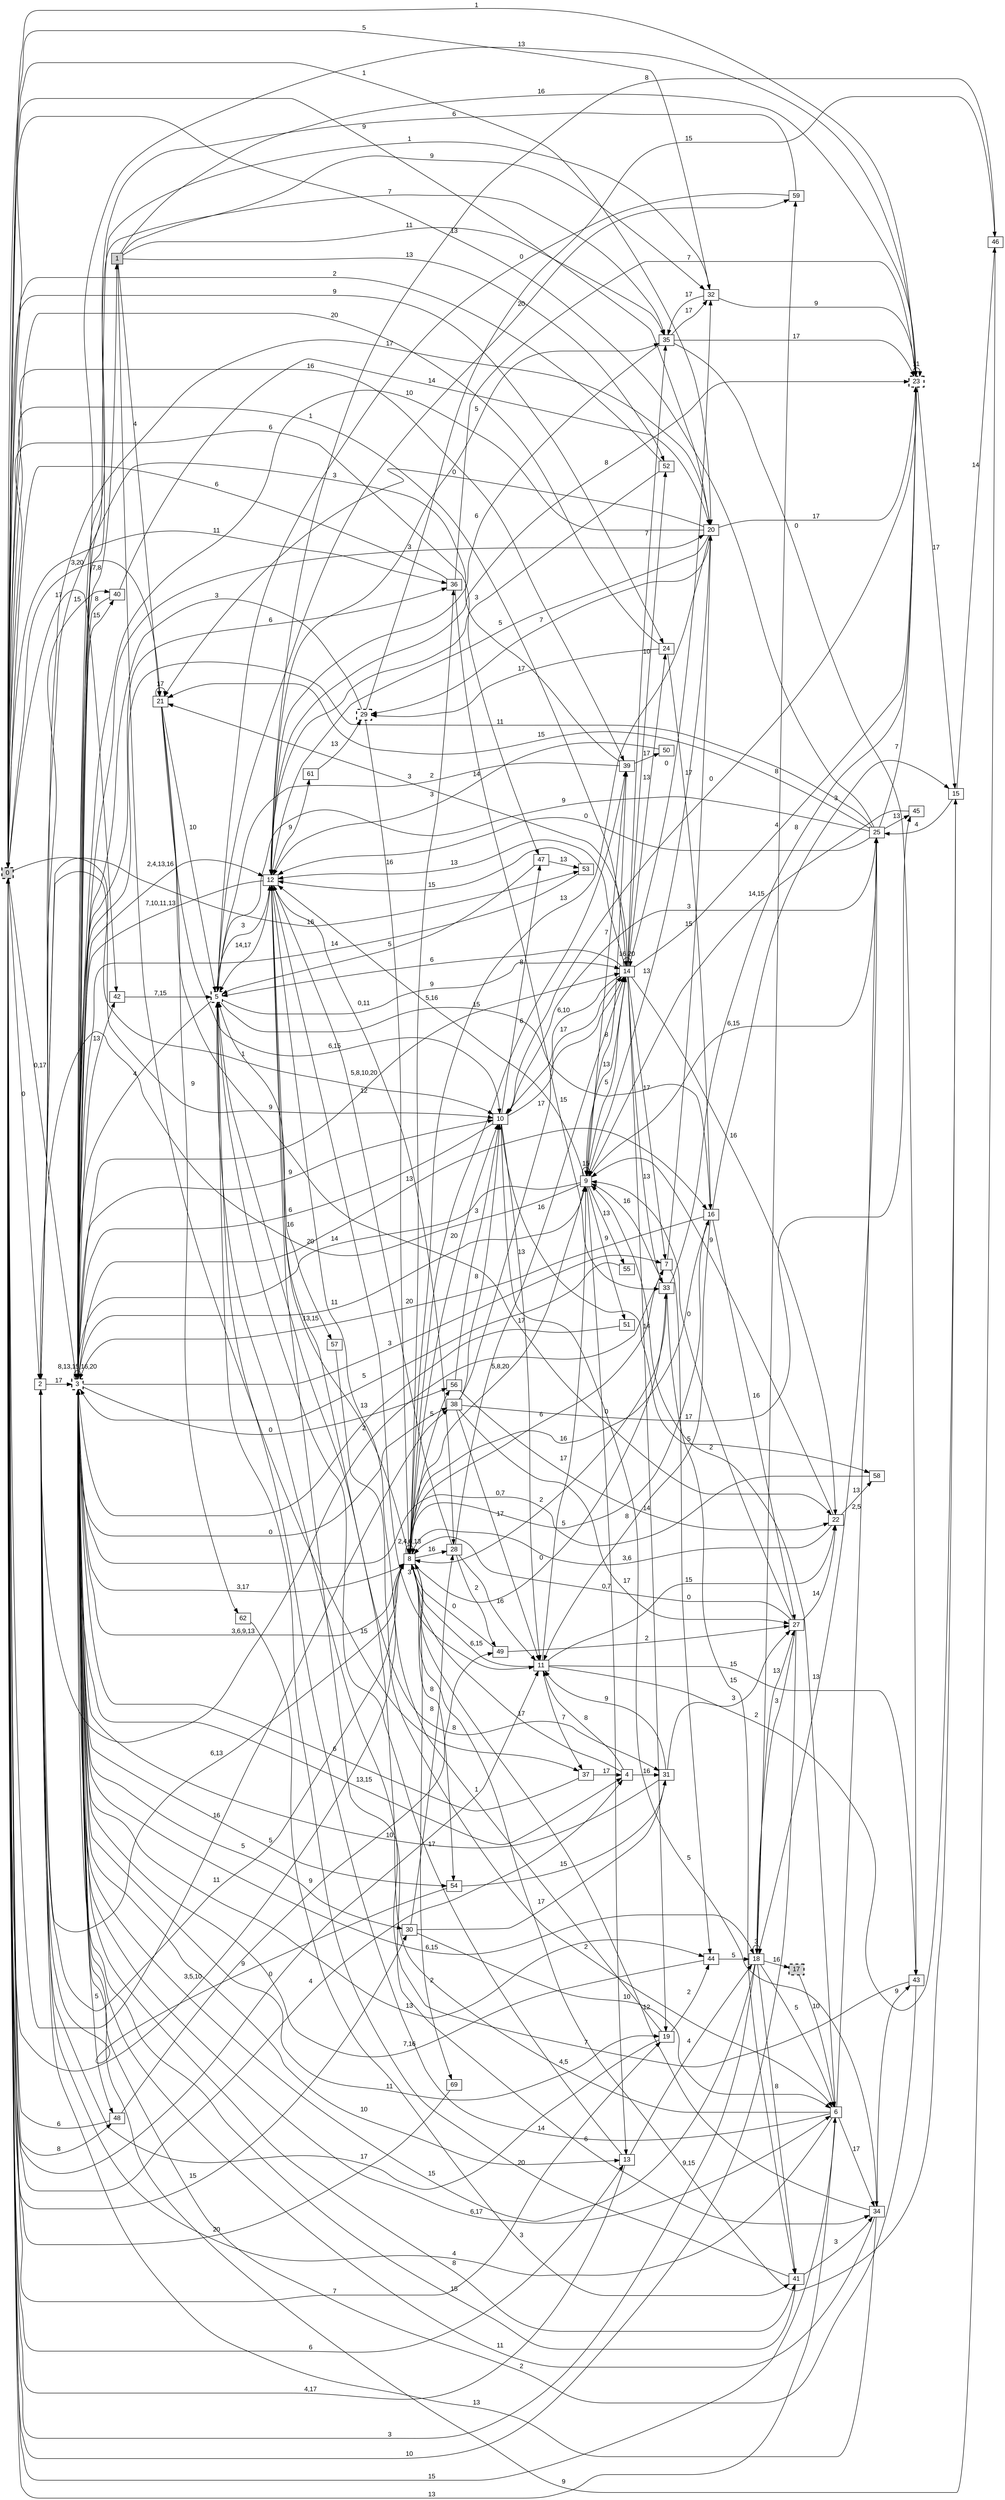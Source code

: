 digraph "NDFA" {
  rankdir=LR
  node [shape=box width=0.1 height=0.1 fontname=Arial]
  edge [fontname=Arial]
/* Estados */
 s0 [label="0" style="filled,bold,dashed"] /* I:1 F:1 D:0 */
 s1 [label="1" style="filled"] /* I:1 F:0 D:0 */
 s2 [label="2" ] /* I:0 F:0 D:0 */
 s3 [label="3" style="bold,dashed"] /* I:0 F:1 D:0 */
 s4 [label="4" ] /* I:0 F:0 D:0 */
 s5 [label="5" style="bold,dashed"] /* I:0 F:1 D:0 */
 s6 [label="6" ] /* I:0 F:0 D:0 */
 s7 [label="7" ] /* I:0 F:0 D:0 */
 s8 [label="8" ] /* I:0 F:0 D:0 */
 s9 [label="9" ] /* I:0 F:0 D:0 */
 s10 [label="10" ] /* I:0 F:0 D:0 */
 s11 [label="11" ] /* I:0 F:0 D:0 */
 s12 [label="12" ] /* I:0 F:0 D:0 */
 s13 [label="13" ] /* I:0 F:0 D:0 */
 s14 [label="14" ] /* I:0 F:0 D:0 */
 s15 [label="15" ] /* I:0 F:0 D:0 */
 s16 [label="16" ] /* I:0 F:0 D:0 */
 s17 [label="17" style="filled,bold,dashed"] /* I:1 F:1 D:0 */
 s18 [label="18" ] /* I:0 F:0 D:0 */
 s19 [label="19" ] /* I:0 F:0 D:0 */
 s20 [label="20" ] /* I:0 F:0 D:0 */
 s21 [label="21" ] /* I:0 F:0 D:0 */
 s22 [label="22" ] /* I:0 F:0 D:0 */
 s23 [label="23" style="bold,dashed"] /* I:0 F:1 D:0 */
 s24 [label="24" ] /* I:0 F:0 D:0 */
 s25 [label="25" ] /* I:0 F:0 D:0 */
 s27 [label="27" ] /* I:0 F:0 D:0 */
 s28 [label="28" ] /* I:0 F:0 D:0 */
 s29 [label="29" style="bold,dashed"] /* I:0 F:1 D:0 */
 s30 [label="30" ] /* I:0 F:0 D:0 */
 s31 [label="31" ] /* I:0 F:0 D:0 */
 s32 [label="32" ] /* I:0 F:0 D:0 */
 s33 [label="33" ] /* I:0 F:0 D:0 */
 s34 [label="34" ] /* I:0 F:0 D:0 */
 s35 [label="35" ] /* I:0 F:0 D:0 */
 s36 [label="36" ] /* I:0 F:0 D:0 */
 s37 [label="37" ] /* I:0 F:0 D:0 */
 s38 [label="38" ] /* I:0 F:0 D:0 */
 s39 [label="39" ] /* I:0 F:0 D:0 */
 s40 [label="40" ] /* I:0 F:0 D:0 */
 s41 [label="41" ] /* I:0 F:0 D:0 */
 s42 [label="42" ] /* I:0 F:0 D:0 */
 s43 [label="43" ] /* I:0 F:0 D:0 */
 s44 [label="44" ] /* I:0 F:0 D:0 */
 s45 [label="45" ] /* I:0 F:0 D:0 */
 s46 [label="46" ] /* I:0 F:0 D:0 */
 s47 [label="47" ] /* I:0 F:0 D:0 */
 s48 [label="48" ] /* I:0 F:0 D:0 */
 s49 [label="49" ] /* I:0 F:0 D:0 */
 s50 [label="50" ] /* I:0 F:0 D:0 */
 s51 [label="51" ] /* I:0 F:0 D:0 */
 s52 [label="52" ] /* I:0 F:0 D:0 */
 s53 [label="53" ] /* I:0 F:0 D:0 */
 s54 [label="54" ] /* I:0 F:0 D:0 */
 s55 [label="55" ] /* I:0 F:0 D:0 */
 s56 [label="56" ] /* I:0 F:0 D:0 */
 s57 [label="57" ] /* I:0 F:0 D:0 */
 s58 [label="58" ] /* I:0 F:0 D:0 */
 s59 [label="59" ] /* I:0 F:0 D:0 */
 s61 [label="61" ] /* I:0 F:0 D:0 */
 s62 [label="62" ] /* I:0 F:0 D:0 */
 s69 [label="69" ] /* I:0 F:0 D:0 */
/* Transiciones */
  s0 -> s2 [label="0"]
  s0 -> s3 [label="0,17"]
  s0 -> s4 [label="4"]
  s0 -> s6 [label="13"]
  s0 -> s10 [label="1"]
  s0 -> s11 [label="0"]
  s0 -> s13 [label="6"]
  s0 -> s14 [label="1"]
  s0 -> s19 [label="7"]
  s0 -> s20 [label="1"]
  s0 -> s21 [label="3,20"]
  s0 -> s23 [label="1"]
  s0 -> s24 [label="9"]
  s0 -> s30 [label="15"]
  s0 -> s32 [label="5"]
  s0 -> s36 [label="11"]
  s0 -> s38 [label="16"]
  s0 -> s39 [label="16"]
  s0 -> s42 [label="17"]
  s0 -> s47 [label="6"]
  s0 -> s48 [label="8"]
  s1 -> s21 [label="4"]
  s1 -> s23 [label="16"]
  s1 -> s32 [label="9"]
  s1 -> s35 [label="11"]
  s1 -> s37 [label="15"]
  s1 -> s52 [label="13"]
  s2 -> s3 [label="17"]
  s2 -> s7 [label="2"]
  s2 -> s8 [label="6,13"]
  s2 -> s10 [label="9"]
  s2 -> s40 [label="15"]
  s2 -> s53 [label="16"]
  s3 -> s1 [label="7,8"]
  s3 -> s3 [label="8,13,15,16,20"]
  s3 -> s4 [label="13,15"]
  s3 -> s6 [label="6,17"]
  s3 -> s7 [label="3"]
  s3 -> s8 [label="3,17"]
  s3 -> s9 [label="11"]
  s3 -> s10 [label="9"]
  s3 -> s12 [label="2,4,13,16"]
  s3 -> s13 [label="10"]
  s3 -> s14 [label="5,8,10,20"]
  s3 -> s16 [label="13"]
  s3 -> s18 [label="6,15"]
  s3 -> s19 [label="11"]
  s3 -> s20 [label="3"]
  s3 -> s23 [label="13"]
  s3 -> s30 [label="5"]
  s3 -> s35 [label="7"]
  s3 -> s36 [label="6"]
  s3 -> s38 [label="0"]
  s3 -> s40 [label="15"]
  s3 -> s41 [label="8"]
  s3 -> s42 [label="13"]
  s3 -> s44 [label="13"]
  s3 -> s48 [label="5"]
  s3 -> s54 [label="5"]
  s3 -> s56 [label="0"]
  s4 -> s8 [label="17"]
  s4 -> s11 [label="8"]
  s4 -> s31 [label="16"]
  s5 -> s3 [label="4"]
  s5 -> s12 [label="3"]
  s5 -> s14 [label="9"]
  s5 -> s16 [label="15"]
  s5 -> s31 [label="8"]
  s5 -> s59 [label="20"]
  s6 -> s0 [label="15"]
  s6 -> s2 [label="4"]
  s6 -> s5 [label="14"]
  s6 -> s9 [label="2"]
  s6 -> s12 [label="4,5"]
  s6 -> s25 [label="2,5"]
  s6 -> s34 [label="17"]
  s7 -> s8 [label="6"]
  s7 -> s20 [label="15"]
  s7 -> s44 [label="0"]
  s8 -> s0 [label="3,5,10"]
  s8 -> s2 [label="11"]
  s8 -> s3 [label="3,6,9,13"]
  s8 -> s5 [label="13,15"]
  s8 -> s8 [label="2,4,6,13"]
  s8 -> s10 [label="20"]
  s8 -> s16 [label="16"]
  s8 -> s28 [label="16"]
  s8 -> s33 [label="0"]
  s8 -> s36 [label="3"]
  s8 -> s39 [label="6"]
  s8 -> s54 [label="8"]
  s8 -> s56 [label="5"]
  s8 -> s69 [label="2"]
  s9 -> s2 [label="20"]
  s9 -> s3 [label="14"]
  s9 -> s8 [label="5,8,20"]
  s9 -> s9 [label="15"]
  s9 -> s12 [label="5,16"]
  s9 -> s13 [label="0"]
  s9 -> s14 [label="5"]
  s9 -> s20 [label="13"]
  s9 -> s25 [label="6,15"]
  s9 -> s39 [label="8"]
  s9 -> s51 [label="9"]
  s9 -> s55 [label="13"]
  s10 -> s3 [label="6"]
  s10 -> s11 [label="13"]
  s10 -> s14 [label="17"]
  s10 -> s25 [label="3"]
  s10 -> s34 [label="5"]
  s10 -> s47 [label="8"]
  s10 -> s58 [label="5"]
  s11 -> s8 [label="6,15"]
  s11 -> s9 [label="17"]
  s11 -> s15 [label="2"]
  s11 -> s22 [label="15"]
  s11 -> s37 [label="7"]
  s11 -> s43 [label="15"]
  s12 -> s3 [label="7,10,11,13"]
  s12 -> s5 [label="14,17"]
  s12 -> s11 [label="3"]
  s12 -> s23 [label="8"]
  s12 -> s28 [label="0,11"]
  s12 -> s34 [label="6"]
  s12 -> s35 [label="5"]
  s12 -> s57 [label="16"]
  s12 -> s61 [label="9"]
  s13 -> s0 [label="4,17"]
  s13 -> s5 [label="17"]
  s13 -> s18 [label="4"]
  s14 -> s5 [label="6"]
  s14 -> s7 [label="17"]
  s14 -> s9 [label="13"]
  s14 -> s10 [label="6,10"]
  s14 -> s12 [label="13"]
  s14 -> s14 [label="16,20"]
  s14 -> s19 [label="14"]
  s14 -> s21 [label="3"]
  s14 -> s22 [label="16"]
  s14 -> s23 [label="4"]
  s14 -> s24 [label="13"]
  s14 -> s32 [label="0"]
  s14 -> s33 [label="13"]
  s14 -> s35 [label="7"]
  s14 -> s52 [label="10"]
  s15 -> s8 [label="9,15"]
  s15 -> s25 [label="4"]
  s15 -> s46 [label="14"]
  s16 -> s3 [label="20"]
  s16 -> s8 [label="5"]
  s16 -> s11 [label="8"]
  s16 -> s15 [label="3"]
  s16 -> s27 [label="16"]
  s17 -> s6 [label="10"]
  s18 -> s0 [label="3"]
  s18 -> s3 [label="15"]
  s18 -> s6 [label="5"]
  s18 -> s17 [label="16"]
  s18 -> s18 [label="3"]
  s18 -> s25 [label="13"]
  s18 -> s27 [label="13"]
  s18 -> s41 [label="8"]
  s18 -> s59 [label="8"]
  s19 -> s2 [label="17"]
  s19 -> s12 [label="1"]
  s19 -> s44 [label="2"]
  s20 -> s0 [label="9"]
  s20 -> s2 [label="17"]
  s20 -> s3 [label="10"]
  s20 -> s8 [label="13"]
  s20 -> s12 [label="5"]
  s20 -> s21 [label="0"]
  s20 -> s23 [label="17"]
  s20 -> s29 [label="7"]
  s21 -> s5 [label="10"]
  s21 -> s10 [label="6,15"]
  s21 -> s21 [label="17"]
  s21 -> s22 [label="17"]
  s21 -> s62 [label="9"]
  s22 -> s8 [label="3,6"]
  s22 -> s9 [label="9"]
  s22 -> s58 [label="13"]
  s23 -> s10 [label="0"]
  s23 -> s15 [label="17"]
  s23 -> s23 [label="11"]
  s24 -> s0 [label="20"]
  s24 -> s16 [label="17"]
  s24 -> s29 [label="17"]
  s25 -> s0 [label="13"]
  s25 -> s3 [label="11"]
  s25 -> s5 [label="9"]
  s25 -> s12 [label="0"]
  s25 -> s21 [label="15"]
  s25 -> s23 [label="7"]
  s25 -> s45 [label="13"]
  s27 -> s0 [label="10"]
  s27 -> s8 [label="0,7"]
  s27 -> s9 [label="0"]
  s27 -> s18 [label="3"]
  s27 -> s22 [label="14"]
  s28 -> s11 [label="16"]
  s28 -> s12 [label="12"]
  s28 -> s14 [label="16"]
  s28 -> s49 [label="2"]
  s29 -> s3 [label="3"]
  s29 -> s8 [label="16"]
  s29 -> s46 [label="15"]
  s30 -> s6 [label="10"]
  s30 -> s28 [label="8"]
  s30 -> s31 [label="17"]
  s31 -> s3 [label="10"]
  s31 -> s11 [label="9"]
  s31 -> s27 [label="3"]
  s32 -> s3 [label="1"]
  s32 -> s23 [label="9"]
  s32 -> s35 [label="17"]
  s33 -> s8 [label="2"]
  s33 -> s9 [label="16"]
  s33 -> s23 [label="8"]
  s33 -> s41 [label="15"]
  s34 -> s2 [label="13"]
  s34 -> s3 [label="11"]
  s34 -> s8 [label="12"]
  s34 -> s43 [label="9"]
  s35 -> s12 [label="6"]
  s35 -> s23 [label="17"]
  s35 -> s32 [label="17"]
  s35 -> s43 [label="0"]
  s36 -> s0 [label="6"]
  s36 -> s23 [label="7"]
  s36 -> s33 [label="15"]
  s37 -> s3 [label="6"]
  s37 -> s4 [label="17"]
  s38 -> s10 [label="8"]
  s38 -> s11 [label="17"]
  s38 -> s14 [label="17"]
  s38 -> s27 [label="17"]
  s38 -> s45 [label="17"]
  s39 -> s2 [label="3"]
  s39 -> s5 [label="2"]
  s39 -> s9 [label="7"]
  s39 -> s50 [label="17"]
  s40 -> s3 [label="8"]
  s40 -> s20 [label="14"]
  s41 -> s3 [label="15"]
  s41 -> s5 [label="20"]
  s41 -> s34 [label="3"]
  s42 -> s5 [label="7,15"]
  s43 -> s3 [label="2"]
  s43 -> s5 [label="7"]
  s44 -> s3 [label="7,16"]
  s44 -> s18 [label="5"]
  s45 -> s9 [label="14,15"]
  s46 -> s3 [label="9"]
  s46 -> s12 [label="8"]
  s47 -> s5 [label="5"]
  s47 -> s53 [label="13"]
  s48 -> s0 [label="6"]
  s48 -> s49 [label="9"]
  s49 -> s8 [label="0"]
  s49 -> s27 [label="2"]
  s50 -> s12 [label="14"]
  s51 -> s3 [label="13"]
  s52 -> s0 [label="2"]
  s52 -> s12 [label="3"]
  s53 -> s3 [label="14"]
  s53 -> s12 [label="15"]
  s54 -> s2 [label="9"]
  s54 -> s31 [label="15"]
  s55 -> s3 [label="5"]
  s56 -> s10 [label="3"]
  s56 -> s22 [label="14"]
  s57 -> s6 [label="2"]
  s58 -> s3 [label="0,7"]
  s59 -> s3 [label="6"]
  s59 -> s5 [label="0"]
  s61 -> s29 [label="13"]
  s62 -> s41 [label="3"]
  s69 -> s0 [label="20"]
}
